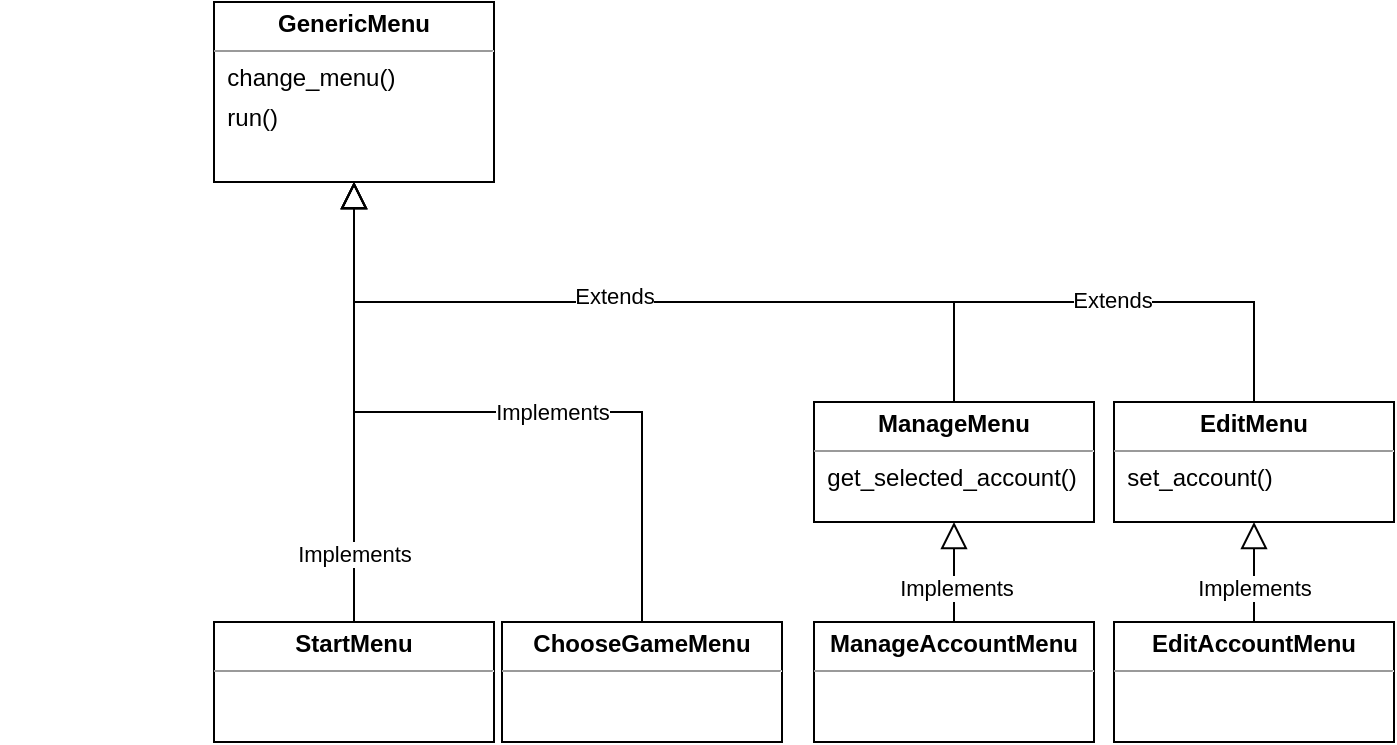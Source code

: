 <mxfile version="21.2.1" type="device">
  <diagram name="Page-1" id="ms50c55cIUS8pIsnqfXl">
    <mxGraphModel dx="844" dy="458" grid="1" gridSize="10" guides="1" tooltips="1" connect="1" arrows="1" fold="1" page="1" pageScale="1" pageWidth="827" pageHeight="1169" math="0" shadow="0">
      <root>
        <mxCell id="0" />
        <mxCell id="1" parent="0" />
        <mxCell id="80e5l8s0I1vSb8lgDYLV-10" style="edgeStyle=orthogonalEdgeStyle;rounded=0;orthogonalLoop=1;jettySize=auto;html=1;exitX=0.5;exitY=0;exitDx=0;exitDy=0;entryX=0.5;entryY=1;entryDx=0;entryDy=0;endArrow=block;endFill=0;strokeWidth=1;strokeColor=none;" parent="1" edge="1">
          <mxGeometry relative="1" as="geometry">
            <mxPoint x="104" y="200" as="sourcePoint" />
            <mxPoint x="104" y="140" as="targetPoint" />
          </mxGeometry>
        </mxCell>
        <mxCell id="IQ-r9HLCSGWOsrEKadv5-2" value="&lt;p style=&quot;margin:0px;margin-top:4px;text-align:center;&quot;&gt;&lt;b&gt;GenericMenu&lt;/b&gt;&lt;/p&gt;&lt;hr size=&quot;1&quot;&gt;&lt;div style=&quot;height:2px;&quot;&gt;&amp;nbsp; change_menu()&lt;/div&gt;&lt;div style=&quot;height:2px;&quot;&gt;&amp;nbsp; &lt;br&gt;&lt;/div&gt;&lt;div style=&quot;height:2px;&quot;&gt;&lt;br&gt;&lt;/div&gt;&lt;div style=&quot;height:2px;&quot;&gt;&lt;br&gt;&lt;/div&gt;&lt;div style=&quot;height:2px;&quot;&gt;&lt;br&gt;&lt;/div&gt;&lt;div style=&quot;height:2px;&quot;&gt;&lt;br&gt;&lt;/div&gt;&lt;div style=&quot;height:2px;&quot;&gt;&lt;br&gt;&lt;/div&gt;&lt;div style=&quot;height:2px;&quot;&gt;&lt;br&gt;&lt;/div&gt;&lt;div style=&quot;height:2px;&quot;&gt;&lt;br&gt;&lt;/div&gt;&lt;div style=&quot;height:2px;&quot;&gt;&lt;br&gt;&lt;/div&gt;&lt;div style=&quot;height:2px;&quot;&gt;&amp;nbsp; run()&lt;br&gt;&lt;/div&gt;" style="verticalAlign=top;align=left;overflow=fill;fontSize=12;fontFamily=Helvetica;html=1;whiteSpace=wrap;" parent="1" vertex="1">
          <mxGeometry x="204" y="20" width="140" height="90" as="geometry" />
        </mxCell>
        <mxCell id="80e5l8s0I1vSb8lgDYLV-15" style="edgeStyle=orthogonalEdgeStyle;rounded=0;orthogonalLoop=1;jettySize=auto;html=1;exitX=0.5;exitY=0;exitDx=0;exitDy=0;entryX=0.5;entryY=1;entryDx=0;entryDy=0;endArrow=block;endFill=0;endSize=11;" parent="1" source="IQ-r9HLCSGWOsrEKadv5-3" target="IQ-r9HLCSGWOsrEKadv5-2" edge="1">
          <mxGeometry relative="1" as="geometry" />
        </mxCell>
        <mxCell id="IQ-r9HLCSGWOsrEKadv5-3" value="&lt;p style=&quot;margin:0px;margin-top:4px;text-align:center;&quot;&gt;&lt;b&gt;ManageMenu&lt;/b&gt;&lt;/p&gt;&lt;hr size=&quot;1&quot;&gt;&lt;div style=&quot;height:2px;&quot;&gt;&amp;nbsp; get_selected_account()&lt;br&gt;&lt;/div&gt;" style="verticalAlign=top;align=left;overflow=fill;fontSize=12;fontFamily=Helvetica;html=1;whiteSpace=wrap;" parent="1" vertex="1">
          <mxGeometry x="504" y="220" width="140" height="60" as="geometry" />
        </mxCell>
        <mxCell id="80e5l8s0I1vSb8lgDYLV-16" style="edgeStyle=orthogonalEdgeStyle;rounded=0;orthogonalLoop=1;jettySize=auto;html=1;exitX=0.5;exitY=0;exitDx=0;exitDy=0;entryX=0.5;entryY=1;entryDx=0;entryDy=0;endArrow=block;endFill=0;endSize=11;" parent="1" source="IQ-r9HLCSGWOsrEKadv5-4" target="IQ-r9HLCSGWOsrEKadv5-2" edge="1">
          <mxGeometry relative="1" as="geometry" />
        </mxCell>
        <mxCell id="80e5l8s0I1vSb8lgDYLV-21" value="Extends" style="edgeLabel;html=1;align=center;verticalAlign=middle;resizable=0;points=[];" parent="80e5l8s0I1vSb8lgDYLV-16" vertex="1" connectable="0">
          <mxGeometry x="0.321" y="-3" relative="1" as="geometry">
            <mxPoint as="offset" />
          </mxGeometry>
        </mxCell>
        <mxCell id="80e5l8s0I1vSb8lgDYLV-22" value="Extends" style="edgeLabel;html=1;align=center;verticalAlign=middle;resizable=0;points=[];" parent="80e5l8s0I1vSb8lgDYLV-16" vertex="1" connectable="0">
          <mxGeometry x="-0.568" y="-1" relative="1" as="geometry">
            <mxPoint as="offset" />
          </mxGeometry>
        </mxCell>
        <mxCell id="IQ-r9HLCSGWOsrEKadv5-4" value="&lt;p style=&quot;margin:0px;margin-top:4px;text-align:center;&quot;&gt;&lt;b&gt;EditMenu&lt;/b&gt;&lt;/p&gt;&lt;hr size=&quot;1&quot;&gt;&lt;div style=&quot;height:2px;&quot;&gt;&amp;nbsp; set_account()&lt;br&gt;&lt;/div&gt;" style="verticalAlign=top;align=left;overflow=fill;fontSize=12;fontFamily=Helvetica;html=1;whiteSpace=wrap;" parent="1" vertex="1">
          <mxGeometry x="654" y="220" width="140" height="60" as="geometry" />
        </mxCell>
        <mxCell id="80e5l8s0I1vSb8lgDYLV-13" style="edgeStyle=orthogonalEdgeStyle;rounded=0;orthogonalLoop=1;jettySize=auto;html=1;exitX=0.5;exitY=0;exitDx=0;exitDy=0;entryX=0.5;entryY=1;entryDx=0;entryDy=0;endArrow=block;endFill=0;endSize=11;" parent="1" source="80e5l8s0I1vSb8lgDYLV-2" target="IQ-r9HLCSGWOsrEKadv5-2" edge="1">
          <mxGeometry relative="1" as="geometry" />
        </mxCell>
        <mxCell id="80e5l8s0I1vSb8lgDYLV-19" value="Implements" style="edgeLabel;html=1;align=center;verticalAlign=middle;resizable=0;points=[];" parent="80e5l8s0I1vSb8lgDYLV-13" vertex="1" connectable="0">
          <mxGeometry x="-0.348" y="1" relative="1" as="geometry">
            <mxPoint x="1" y="37" as="offset" />
          </mxGeometry>
        </mxCell>
        <mxCell id="80e5l8s0I1vSb8lgDYLV-2" value="&lt;p style=&quot;margin:0px;margin-top:4px;text-align:center;&quot;&gt;&lt;b&gt;StartMenu&lt;/b&gt;&lt;/p&gt;&lt;hr size=&quot;1&quot;&gt;&lt;div style=&quot;height:2px;&quot;&gt;&lt;/div&gt;" style="verticalAlign=top;align=left;overflow=fill;fontSize=12;fontFamily=Helvetica;html=1;whiteSpace=wrap;" parent="1" vertex="1">
          <mxGeometry x="204" y="330" width="140" height="60" as="geometry" />
        </mxCell>
        <mxCell id="80e5l8s0I1vSb8lgDYLV-14" style="edgeStyle=orthogonalEdgeStyle;rounded=0;orthogonalLoop=1;jettySize=auto;html=1;exitX=0.5;exitY=0;exitDx=0;exitDy=0;entryX=0.5;entryY=1;entryDx=0;entryDy=0;endArrow=block;endFill=0;endSize=11;" parent="1" source="80e5l8s0I1vSb8lgDYLV-5" target="IQ-r9HLCSGWOsrEKadv5-2" edge="1">
          <mxGeometry relative="1" as="geometry" />
        </mxCell>
        <mxCell id="80e5l8s0I1vSb8lgDYLV-20" value="Implements" style="edgeLabel;html=1;align=center;verticalAlign=middle;resizable=0;points=[];" parent="80e5l8s0I1vSb8lgDYLV-14" vertex="1" connectable="0">
          <mxGeometry x="-0.177" relative="1" as="geometry">
            <mxPoint as="offset" />
          </mxGeometry>
        </mxCell>
        <mxCell id="80e5l8s0I1vSb8lgDYLV-5" value="&lt;p style=&quot;margin:0px;margin-top:4px;text-align:center;&quot;&gt;&lt;b&gt;ChooseGameMenu&lt;/b&gt;&lt;/p&gt;&lt;hr size=&quot;1&quot;&gt;&lt;div style=&quot;height:2px;&quot;&gt;&lt;/div&gt;" style="verticalAlign=top;align=left;overflow=fill;fontSize=12;fontFamily=Helvetica;html=1;whiteSpace=wrap;" parent="1" vertex="1">
          <mxGeometry x="348" y="330" width="140" height="60" as="geometry" />
        </mxCell>
        <mxCell id="80e5l8s0I1vSb8lgDYLV-17" style="edgeStyle=orthogonalEdgeStyle;rounded=0;orthogonalLoop=1;jettySize=auto;html=1;exitX=0.5;exitY=0;exitDx=0;exitDy=0;entryX=0.5;entryY=1;entryDx=0;entryDy=0;endArrow=block;endFill=0;endSize=11;" parent="1" source="80e5l8s0I1vSb8lgDYLV-6" target="IQ-r9HLCSGWOsrEKadv5-3" edge="1">
          <mxGeometry relative="1" as="geometry" />
        </mxCell>
        <mxCell id="80e5l8s0I1vSb8lgDYLV-23" value="Implements" style="edgeLabel;html=1;align=center;verticalAlign=middle;resizable=0;points=[];" parent="80e5l8s0I1vSb8lgDYLV-17" vertex="1" connectable="0">
          <mxGeometry x="-0.302" y="-1" relative="1" as="geometry">
            <mxPoint as="offset" />
          </mxGeometry>
        </mxCell>
        <mxCell id="80e5l8s0I1vSb8lgDYLV-6" value="&lt;p style=&quot;margin:0px;margin-top:4px;text-align:center;&quot;&gt;&lt;b&gt;ManageAccountMenu&lt;/b&gt;&lt;/p&gt;&lt;hr size=&quot;1&quot;&gt;&lt;div style=&quot;height:2px;&quot;&gt;&lt;/div&gt;" style="verticalAlign=top;align=left;overflow=fill;fontSize=12;fontFamily=Helvetica;html=1;whiteSpace=wrap;" parent="1" vertex="1">
          <mxGeometry x="504" y="330" width="140" height="60" as="geometry" />
        </mxCell>
        <mxCell id="80e5l8s0I1vSb8lgDYLV-18" style="edgeStyle=orthogonalEdgeStyle;rounded=0;orthogonalLoop=1;jettySize=auto;html=1;exitX=0.5;exitY=0;exitDx=0;exitDy=0;entryX=0.5;entryY=1;entryDx=0;entryDy=0;endArrow=block;endFill=0;endSize=11;" parent="1" source="80e5l8s0I1vSb8lgDYLV-7" target="IQ-r9HLCSGWOsrEKadv5-4" edge="1">
          <mxGeometry relative="1" as="geometry" />
        </mxCell>
        <mxCell id="80e5l8s0I1vSb8lgDYLV-24" value="Implements" style="edgeLabel;html=1;align=center;verticalAlign=middle;resizable=0;points=[];" parent="80e5l8s0I1vSb8lgDYLV-18" vertex="1" connectable="0">
          <mxGeometry x="-0.433" relative="1" as="geometry">
            <mxPoint y="-3" as="offset" />
          </mxGeometry>
        </mxCell>
        <mxCell id="80e5l8s0I1vSb8lgDYLV-7" value="&lt;p style=&quot;margin:0px;margin-top:4px;text-align:center;&quot;&gt;&lt;b&gt;EditAccountMenu&lt;/b&gt;&lt;/p&gt;&lt;hr size=&quot;1&quot;&gt;&lt;div style=&quot;height:2px;&quot;&gt;&lt;/div&gt;" style="verticalAlign=top;align=left;overflow=fill;fontSize=12;fontFamily=Helvetica;html=1;whiteSpace=wrap;" parent="1" vertex="1">
          <mxGeometry x="654" y="330" width="140" height="60" as="geometry" />
        </mxCell>
      </root>
    </mxGraphModel>
  </diagram>
</mxfile>
